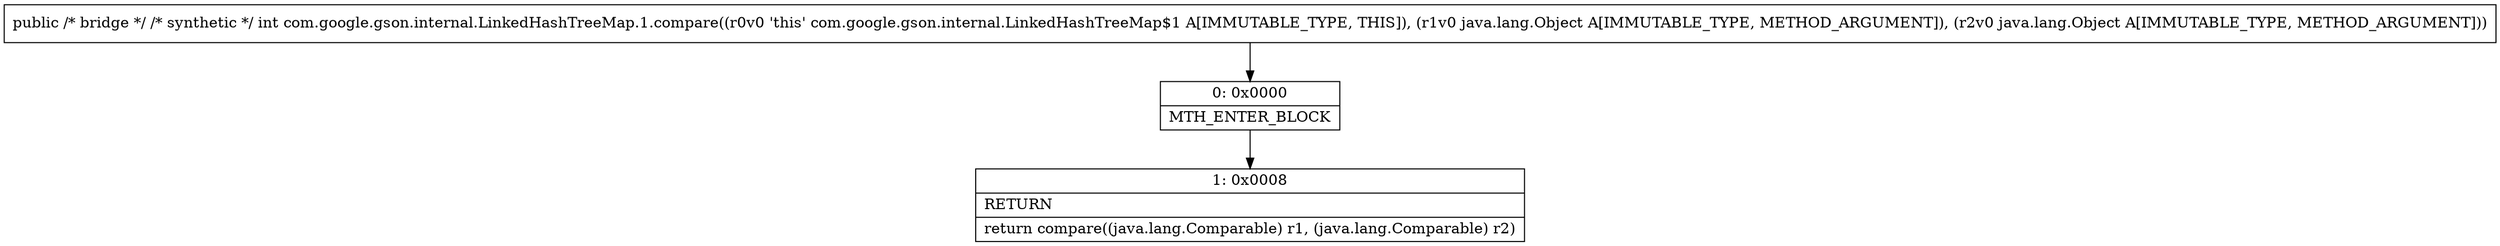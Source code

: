 digraph "CFG forcom.google.gson.internal.LinkedHashTreeMap.1.compare(Ljava\/lang\/Object;Ljava\/lang\/Object;)I" {
Node_0 [shape=record,label="{0\:\ 0x0000|MTH_ENTER_BLOCK\l}"];
Node_1 [shape=record,label="{1\:\ 0x0008|RETURN\l|return compare((java.lang.Comparable) r1, (java.lang.Comparable) r2)\l}"];
MethodNode[shape=record,label="{public \/* bridge *\/ \/* synthetic *\/ int com.google.gson.internal.LinkedHashTreeMap.1.compare((r0v0 'this' com.google.gson.internal.LinkedHashTreeMap$1 A[IMMUTABLE_TYPE, THIS]), (r1v0 java.lang.Object A[IMMUTABLE_TYPE, METHOD_ARGUMENT]), (r2v0 java.lang.Object A[IMMUTABLE_TYPE, METHOD_ARGUMENT])) }"];
MethodNode -> Node_0;
Node_0 -> Node_1;
}

